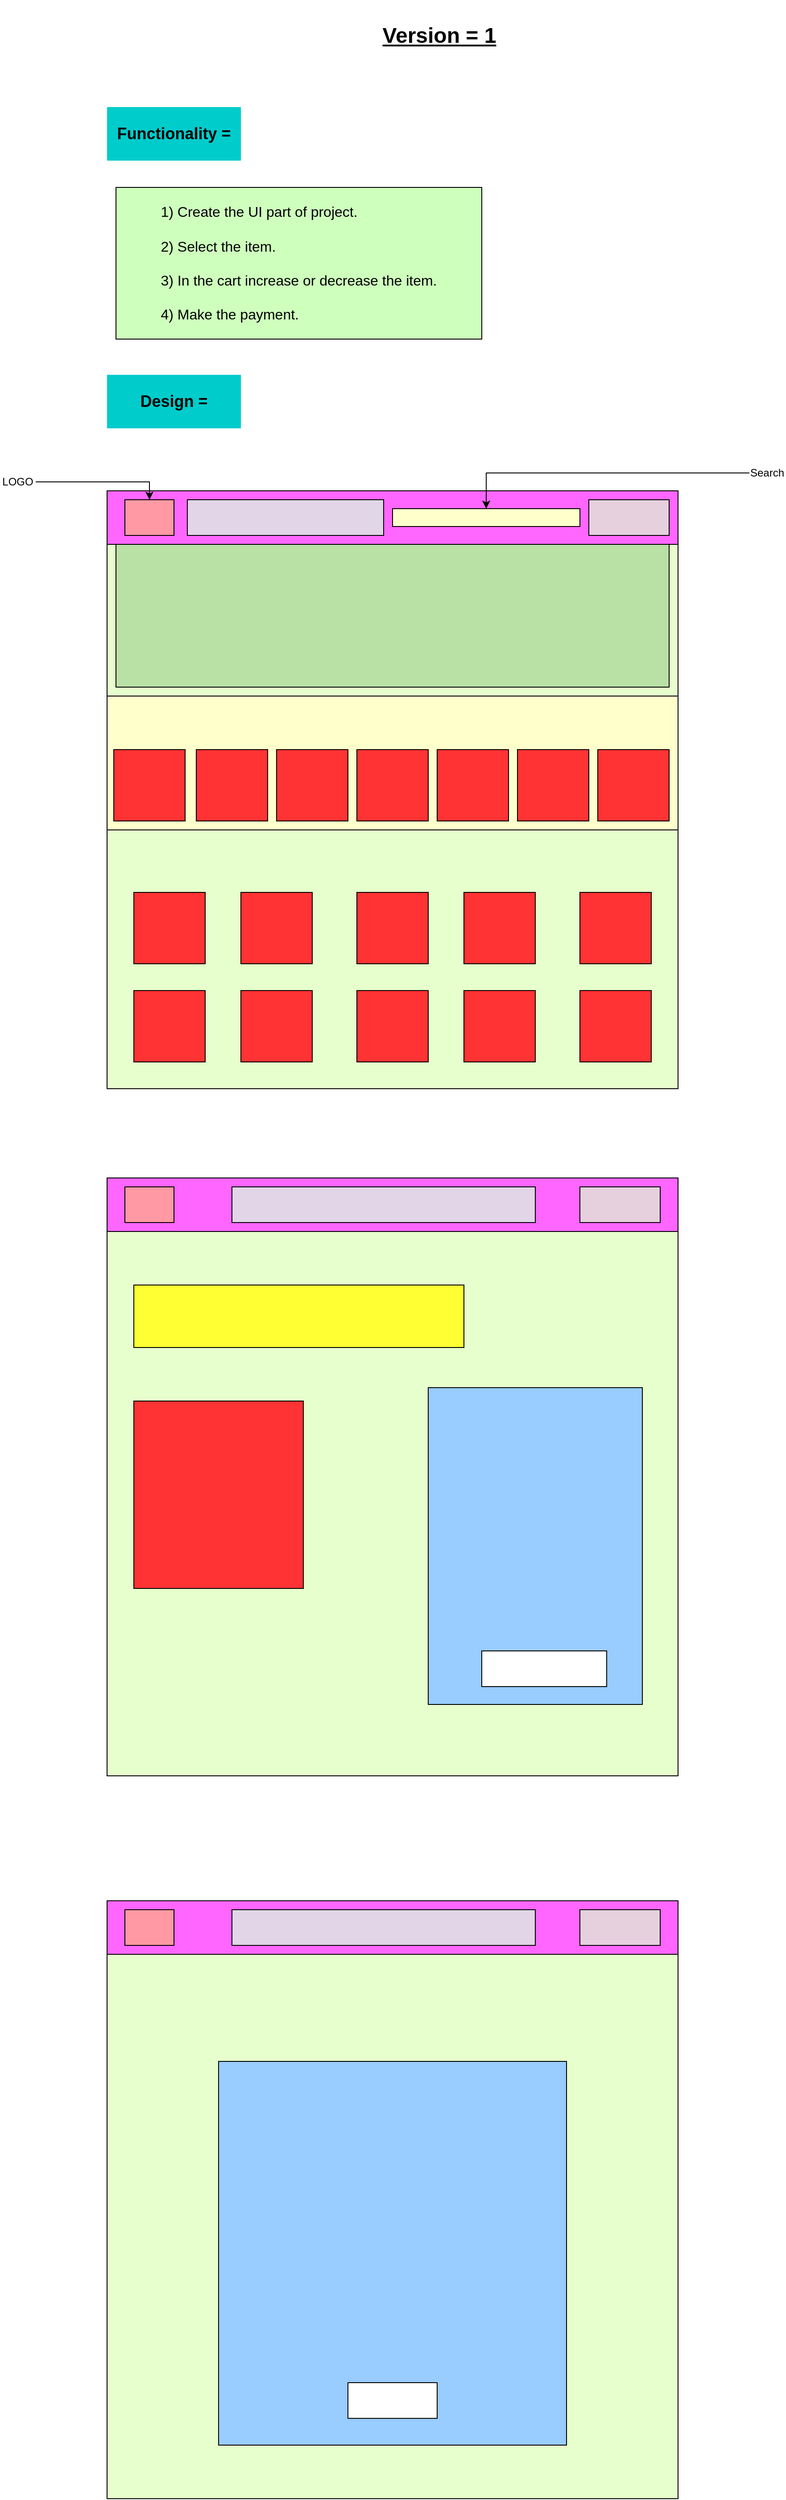 <mxfile version="13.9.9" type="device"><diagram id="hBj5F69loPjy7dmX2inw" name="Page-1"><mxGraphModel dx="2656" dy="1934" grid="1" gridSize="10" guides="1" tooltips="1" connect="1" arrows="1" fold="1" page="1" pageScale="1" pageWidth="850" pageHeight="1100" math="0" shadow="0"><root><mxCell id="0"/><mxCell id="1" parent="0"/><mxCell id="17AWSVhhN1XCjPxmJxhz-6" value="&lt;div style=&quot;text-align: justify&quot;&gt;&lt;span style=&quot;font-size: medium&quot;&gt;1) Create the UI part of project.&lt;/span&gt;&lt;br&gt;&lt;/div&gt;&lt;div style=&quot;text-align: justify&quot;&gt;&lt;span style=&quot;font-size: medium&quot;&gt;&lt;br&gt;&lt;/span&gt;&lt;/div&gt;&lt;div style=&quot;text-align: justify&quot;&gt;&lt;font size=&quot;3&quot;&gt;2) Select the item.&lt;/font&gt;&lt;/div&gt;&lt;div style=&quot;text-align: justify&quot;&gt;&lt;font size=&quot;3&quot;&gt;&lt;br&gt;&lt;/font&gt;&lt;/div&gt;&lt;div style=&quot;text-align: justify&quot;&gt;&lt;font size=&quot;3&quot;&gt;3) In the cart increase or decrease the item.&lt;/font&gt;&lt;/div&gt;&lt;div style=&quot;text-align: justify&quot;&gt;&lt;font size=&quot;3&quot;&gt;&lt;br&gt;&lt;/font&gt;&lt;/div&gt;&lt;div style=&quot;text-align: justify&quot;&gt;&lt;font size=&quot;3&quot;&gt;4) Make the payment.&amp;nbsp;&lt;/font&gt;&lt;/div&gt;" style="rounded=0;whiteSpace=wrap;html=1;fillColor=#CEFFBD;" parent="1" vertex="1"><mxGeometry x="90" y="40" width="410" height="170" as="geometry"/></mxCell><mxCell id="17AWSVhhN1XCjPxmJxhz-8" value="&lt;font style=&quot;font-size: 24px&quot;&gt;&lt;b&gt;&lt;u&gt;Version = 1&lt;/u&gt;&lt;/b&gt;&lt;/font&gt;" style="text;html=1;strokeColor=none;fillColor=none;align=center;verticalAlign=middle;whiteSpace=wrap;rounded=0;" parent="1" vertex="1"><mxGeometry x="365" y="-170" width="175" height="80" as="geometry"/></mxCell><mxCell id="17AWSVhhN1XCjPxmJxhz-10" value="&lt;font style=&quot;font-size: 18px&quot;&gt;&lt;b&gt;Design =&lt;/b&gt;&lt;/font&gt;" style="text;html=1;strokeColor=none;fillColor=#00CCCC;align=center;verticalAlign=middle;whiteSpace=wrap;rounded=0;" parent="1" vertex="1"><mxGeometry x="80" y="250" width="150" height="60" as="geometry"/></mxCell><mxCell id="17AWSVhhN1XCjPxmJxhz-11" value="" style="rounded=0;whiteSpace=wrap;html=1;fillColor=#E6FFCC;" parent="1" vertex="1"><mxGeometry x="80" y="380" width="640" height="670" as="geometry"/></mxCell><mxCell id="17AWSVhhN1XCjPxmJxhz-12" value="" style="rounded=0;whiteSpace=wrap;html=1;fillColor=#FF66FF;" parent="1" vertex="1"><mxGeometry x="80" y="380" width="640" height="60" as="geometry"/></mxCell><mxCell id="17AWSVhhN1XCjPxmJxhz-13" value="" style="rounded=0;whiteSpace=wrap;html=1;fillColor=#B9E0A5;" parent="1" vertex="1"><mxGeometry x="90" y="440" width="620" height="160" as="geometry"/></mxCell><mxCell id="17AWSVhhN1XCjPxmJxhz-14" value="" style="rounded=0;whiteSpace=wrap;html=1;fillColor=#FF99A3;" parent="1" vertex="1"><mxGeometry x="100" y="390" width="55" height="40" as="geometry"/></mxCell><mxCell id="17AWSVhhN1XCjPxmJxhz-15" value="" style="rounded=0;whiteSpace=wrap;html=1;fillColor=#E1D5E7;" parent="1" vertex="1"><mxGeometry x="170" y="390" width="220" height="40" as="geometry"/></mxCell><mxCell id="17AWSVhhN1XCjPxmJxhz-16" value="" style="rounded=0;whiteSpace=wrap;html=1;fillColor=#FFFFCC;" parent="1" vertex="1"><mxGeometry x="400" y="400" width="210" height="20" as="geometry"/></mxCell><mxCell id="17AWSVhhN1XCjPxmJxhz-18" value="" style="rounded=0;whiteSpace=wrap;html=1;fillColor=#E6D0DE;" parent="1" vertex="1"><mxGeometry x="620" y="390" width="90" height="40" as="geometry"/></mxCell><mxCell id="17AWSVhhN1XCjPxmJxhz-19" value="" style="rounded=0;whiteSpace=wrap;html=1;fillColor=#FFFFCC;" parent="1" vertex="1"><mxGeometry x="80" y="610" width="640" height="150" as="geometry"/></mxCell><mxCell id="17AWSVhhN1XCjPxmJxhz-20" value="" style="whiteSpace=wrap;html=1;aspect=fixed;fillColor=#FF3333;" parent="1" vertex="1"><mxGeometry x="87.5" y="670" width="80" height="80" as="geometry"/></mxCell><mxCell id="17AWSVhhN1XCjPxmJxhz-21" value="" style="whiteSpace=wrap;html=1;aspect=fixed;fillColor=#FF3333;" parent="1" vertex="1"><mxGeometry x="180" y="670" width="80" height="80" as="geometry"/></mxCell><mxCell id="17AWSVhhN1XCjPxmJxhz-22" value="" style="whiteSpace=wrap;html=1;aspect=fixed;fillColor=#FF3333;" parent="1" vertex="1"><mxGeometry x="270" y="670" width="80" height="80" as="geometry"/></mxCell><mxCell id="17AWSVhhN1XCjPxmJxhz-23" value="" style="whiteSpace=wrap;html=1;aspect=fixed;fillColor=#FF3333;" parent="1" vertex="1"><mxGeometry x="360" y="670" width="80" height="80" as="geometry"/></mxCell><mxCell id="17AWSVhhN1XCjPxmJxhz-24" value="" style="whiteSpace=wrap;html=1;aspect=fixed;fillColor=#FF3333;" parent="1" vertex="1"><mxGeometry x="450" y="670" width="80" height="80" as="geometry"/></mxCell><mxCell id="17AWSVhhN1XCjPxmJxhz-25" value="" style="whiteSpace=wrap;html=1;aspect=fixed;fillColor=#FF3333;" parent="1" vertex="1"><mxGeometry x="540" y="670" width="80" height="80" as="geometry"/></mxCell><mxCell id="17AWSVhhN1XCjPxmJxhz-26" value="" style="whiteSpace=wrap;html=1;aspect=fixed;fillColor=#FF3333;" parent="1" vertex="1"><mxGeometry x="630" y="670" width="80" height="80" as="geometry"/></mxCell><mxCell id="17AWSVhhN1XCjPxmJxhz-27" value="" style="whiteSpace=wrap;html=1;aspect=fixed;fillColor=#FF3333;" parent="1" vertex="1"><mxGeometry x="110" y="830" width="80" height="80" as="geometry"/></mxCell><mxCell id="17AWSVhhN1XCjPxmJxhz-28" value="" style="whiteSpace=wrap;html=1;aspect=fixed;fillColor=#FF3333;" parent="1" vertex="1"><mxGeometry x="230" y="830" width="80" height="80" as="geometry"/></mxCell><mxCell id="17AWSVhhN1XCjPxmJxhz-29" value="" style="whiteSpace=wrap;html=1;aspect=fixed;fillColor=#FF3333;" parent="1" vertex="1"><mxGeometry x="360" y="830" width="80" height="80" as="geometry"/></mxCell><mxCell id="17AWSVhhN1XCjPxmJxhz-30" value="" style="whiteSpace=wrap;html=1;aspect=fixed;fillColor=#FF3333;" parent="1" vertex="1"><mxGeometry x="480" y="830" width="80" height="80" as="geometry"/></mxCell><mxCell id="17AWSVhhN1XCjPxmJxhz-31" value="" style="whiteSpace=wrap;html=1;aspect=fixed;fillColor=#FF3333;" parent="1" vertex="1"><mxGeometry x="610" y="830" width="80" height="80" as="geometry"/></mxCell><mxCell id="17AWSVhhN1XCjPxmJxhz-37" value="" style="whiteSpace=wrap;html=1;aspect=fixed;fillColor=#FF3333;" parent="1" vertex="1"><mxGeometry x="110" y="940" width="80" height="80" as="geometry"/></mxCell><mxCell id="17AWSVhhN1XCjPxmJxhz-38" value="" style="whiteSpace=wrap;html=1;aspect=fixed;fillColor=#FF3333;" parent="1" vertex="1"><mxGeometry x="230" y="940" width="80" height="80" as="geometry"/></mxCell><mxCell id="17AWSVhhN1XCjPxmJxhz-39" value="" style="whiteSpace=wrap;html=1;aspect=fixed;fillColor=#FF3333;" parent="1" vertex="1"><mxGeometry x="360" y="940" width="80" height="80" as="geometry"/></mxCell><mxCell id="17AWSVhhN1XCjPxmJxhz-40" value="" style="whiteSpace=wrap;html=1;aspect=fixed;fillColor=#FF3333;" parent="1" vertex="1"><mxGeometry x="480" y="940" width="80" height="80" as="geometry"/></mxCell><mxCell id="17AWSVhhN1XCjPxmJxhz-41" value="" style="whiteSpace=wrap;html=1;aspect=fixed;fillColor=#FF3333;" parent="1" vertex="1"><mxGeometry x="610" y="940" width="80" height="80" as="geometry"/></mxCell><mxCell id="17AWSVhhN1XCjPxmJxhz-43" style="edgeStyle=orthogonalEdgeStyle;rounded=0;orthogonalLoop=1;jettySize=auto;html=1;" parent="1" source="17AWSVhhN1XCjPxmJxhz-42" target="17AWSVhhN1XCjPxmJxhz-14" edge="1"><mxGeometry relative="1" as="geometry"/></mxCell><mxCell id="17AWSVhhN1XCjPxmJxhz-42" value="LOGO" style="text;html=1;strokeColor=none;fillColor=none;align=center;verticalAlign=middle;whiteSpace=wrap;rounded=0;" parent="1" vertex="1"><mxGeometry x="-40" y="360" width="40" height="20" as="geometry"/></mxCell><mxCell id="17AWSVhhN1XCjPxmJxhz-50" style="edgeStyle=orthogonalEdgeStyle;rounded=0;orthogonalLoop=1;jettySize=auto;html=1;" parent="1" source="17AWSVhhN1XCjPxmJxhz-44" target="17AWSVhhN1XCjPxmJxhz-16" edge="1"><mxGeometry relative="1" as="geometry"/></mxCell><mxCell id="17AWSVhhN1XCjPxmJxhz-44" value="Search" style="text;html=1;strokeColor=none;fillColor=none;align=center;verticalAlign=middle;whiteSpace=wrap;rounded=0;" parent="1" vertex="1"><mxGeometry x="800" y="350" width="40" height="20" as="geometry"/></mxCell><mxCell id="17AWSVhhN1XCjPxmJxhz-55" value="&lt;b&gt;&lt;font style=&quot;font-size: 18px&quot;&gt;Functionality =&lt;/font&gt;&lt;/b&gt;" style="text;html=1;strokeColor=none;fillColor=#00CCCC;align=center;verticalAlign=middle;whiteSpace=wrap;rounded=0;" parent="1" vertex="1"><mxGeometry x="80" y="-50" width="150" height="60" as="geometry"/></mxCell><mxCell id="17AWSVhhN1XCjPxmJxhz-56" value="" style="rounded=0;whiteSpace=wrap;html=1;fillColor=#E6FFCC;" parent="1" vertex="1"><mxGeometry x="80" y="1150" width="640" height="670" as="geometry"/></mxCell><mxCell id="17AWSVhhN1XCjPxmJxhz-57" value="" style="rounded=0;whiteSpace=wrap;html=1;fillColor=#FF66FF;" parent="1" vertex="1"><mxGeometry x="80" y="1150" width="640" height="60" as="geometry"/></mxCell><mxCell id="17AWSVhhN1XCjPxmJxhz-58" value="" style="rounded=0;whiteSpace=wrap;html=1;fillColor=#FF99A3;" parent="1" vertex="1"><mxGeometry x="100" y="1160" width="55" height="40" as="geometry"/></mxCell><mxCell id="17AWSVhhN1XCjPxmJxhz-59" value="" style="rounded=0;whiteSpace=wrap;html=1;fillColor=#E6D0DE;" parent="1" vertex="1"><mxGeometry x="610" y="1160" width="90" height="40" as="geometry"/></mxCell><mxCell id="17AWSVhhN1XCjPxmJxhz-60" value="" style="rounded=0;whiteSpace=wrap;html=1;fillColor=#E1D5E7;" parent="1" vertex="1"><mxGeometry x="220" y="1160" width="340" height="40" as="geometry"/></mxCell><mxCell id="17AWSVhhN1XCjPxmJxhz-61" value="" style="rounded=0;whiteSpace=wrap;html=1;fillColor=#FFFF33;" parent="1" vertex="1"><mxGeometry x="110" y="1270" width="370" height="70" as="geometry"/></mxCell><mxCell id="17AWSVhhN1XCjPxmJxhz-62" value="" style="rounded=0;whiteSpace=wrap;html=1;fillColor=#FF3333;" parent="1" vertex="1"><mxGeometry x="110" y="1400" width="190" height="210" as="geometry"/></mxCell><mxCell id="17AWSVhhN1XCjPxmJxhz-64" value="" style="rounded=0;whiteSpace=wrap;html=1;fillColor=#99CCFF;" parent="1" vertex="1"><mxGeometry x="440" y="1385" width="240" height="355" as="geometry"/></mxCell><mxCell id="17AWSVhhN1XCjPxmJxhz-65" value="" style="rounded=0;whiteSpace=wrap;html=1;fillColor=#E6FFCC;" parent="1" vertex="1"><mxGeometry x="80" y="1960" width="640" height="670" as="geometry"/></mxCell><mxCell id="17AWSVhhN1XCjPxmJxhz-66" value="" style="rounded=0;whiteSpace=wrap;html=1;fillColor=#FF66FF;" parent="1" vertex="1"><mxGeometry x="80" y="1960" width="640" height="60" as="geometry"/></mxCell><mxCell id="17AWSVhhN1XCjPxmJxhz-67" value="" style="rounded=0;whiteSpace=wrap;html=1;fillColor=#FF99A3;" parent="1" vertex="1"><mxGeometry x="100" y="1970" width="55" height="40" as="geometry"/></mxCell><mxCell id="17AWSVhhN1XCjPxmJxhz-68" value="" style="rounded=0;whiteSpace=wrap;html=1;fillColor=#E6D0DE;" parent="1" vertex="1"><mxGeometry x="610" y="1970" width="90" height="40" as="geometry"/></mxCell><mxCell id="17AWSVhhN1XCjPxmJxhz-69" value="" style="rounded=0;whiteSpace=wrap;html=1;fillColor=#E1D5E7;" parent="1" vertex="1"><mxGeometry x="220" y="1970" width="340" height="40" as="geometry"/></mxCell><mxCell id="17AWSVhhN1XCjPxmJxhz-72" value="" style="rounded=0;whiteSpace=wrap;html=1;fillColor=#99CCFF;" parent="1" vertex="1"><mxGeometry x="205" y="2140" width="390" height="430" as="geometry"/></mxCell><mxCell id="sgh31I8EZXAlL5XkcNFr-1" value="" style="rounded=0;whiteSpace=wrap;html=1;" vertex="1" parent="1"><mxGeometry x="350" y="2500" width="100" height="40" as="geometry"/></mxCell><mxCell id="sgh31I8EZXAlL5XkcNFr-2" value="" style="rounded=0;whiteSpace=wrap;html=1;" vertex="1" parent="1"><mxGeometry x="500" y="1680" width="140" height="40" as="geometry"/></mxCell></root></mxGraphModel></diagram></mxfile>